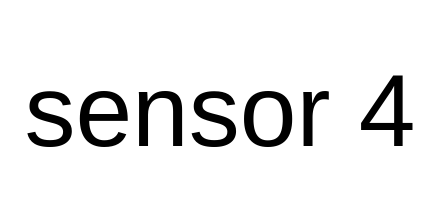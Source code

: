 <mxfile version="14.7.10" type="github">
  <diagram id="6hxC9k_Fc9zlmSMF82AI" name="Page-1">
    <mxGraphModel dx="1038" dy="491" grid="1" gridSize="10" guides="1" tooltips="1" connect="1" arrows="1" fold="1" page="1" pageScale="1" pageWidth="827" pageHeight="1169" math="0" shadow="0">
      <root>
        <mxCell id="0" />
        <mxCell id="1" parent="0" />
        <mxCell id="pxXgaV9ZZmpURiwbb6V4-1" value="&lt;font style=&quot;font-size: 51px&quot;&gt;sensor 4&lt;/font&gt;" style="text;html=1;strokeColor=none;fillColor=none;align=center;verticalAlign=middle;whiteSpace=wrap;rounded=0;" vertex="1" parent="1">
          <mxGeometry x="390" y="203" width="220" height="110" as="geometry" />
        </mxCell>
      </root>
    </mxGraphModel>
  </diagram>
</mxfile>
